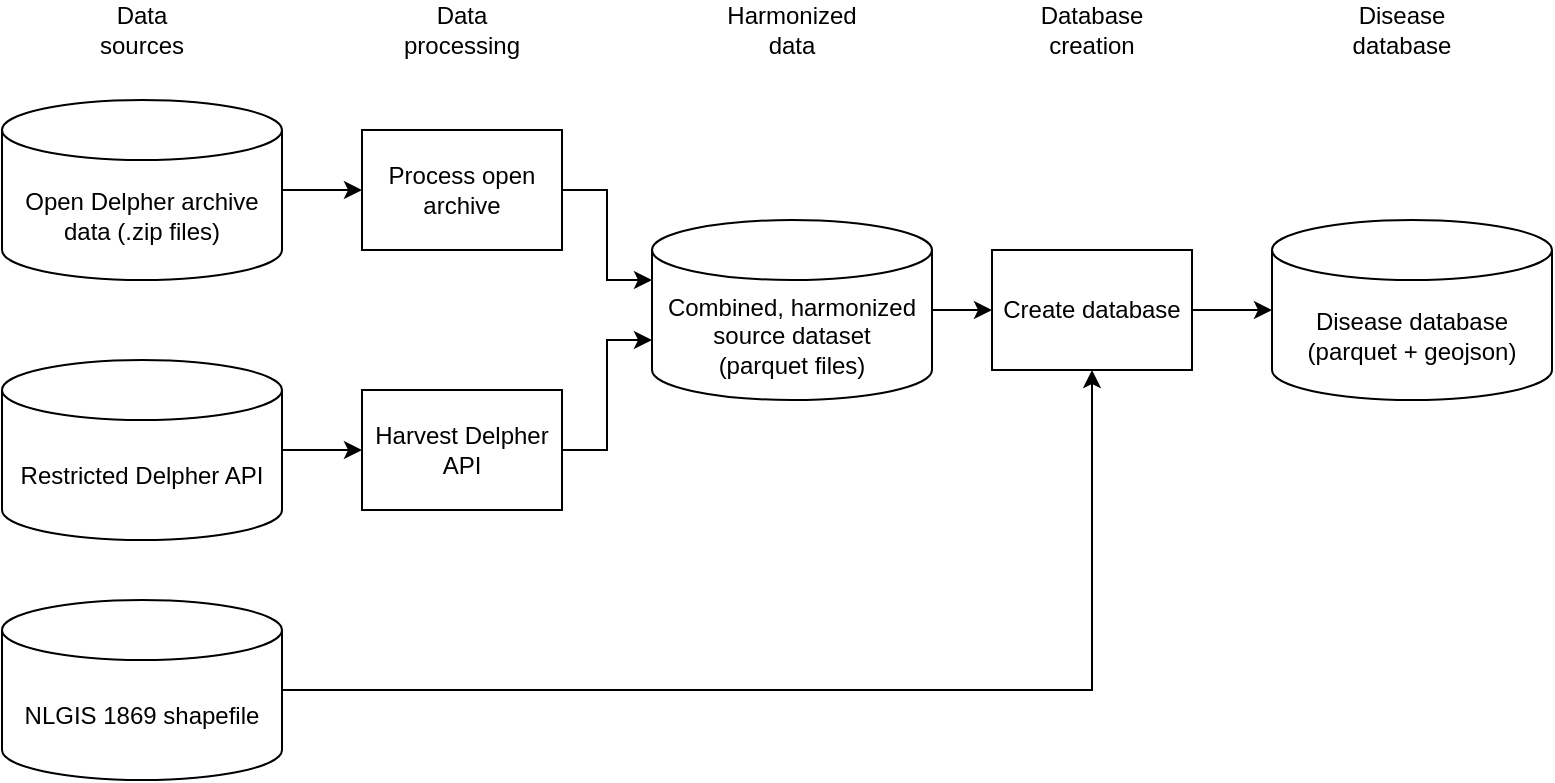 <mxfile version="27.0.1">
  <diagram name="Page-1" id="i2q3JjXMC0oDW4Wyp1vA">
    <mxGraphModel dx="1040" dy="733" grid="1" gridSize="10" guides="1" tooltips="1" connect="1" arrows="1" fold="1" page="1" pageScale="1" pageWidth="827" pageHeight="1169" math="0" shadow="0">
      <root>
        <mxCell id="0" />
        <mxCell id="1" parent="0" />
        <mxCell id="HIvPZfMPr3sV5mNNzheY-2" value="Data sources" style="text;html=1;align=center;verticalAlign=middle;whiteSpace=wrap;rounded=0;" vertex="1" parent="1">
          <mxGeometry x="66" y="40" width="60" height="30" as="geometry" />
        </mxCell>
        <mxCell id="HIvPZfMPr3sV5mNNzheY-11" style="edgeStyle=orthogonalEdgeStyle;rounded=0;orthogonalLoop=1;jettySize=auto;html=1;exitX=1;exitY=0.5;exitDx=0;exitDy=0;exitPerimeter=0;entryX=0;entryY=0.5;entryDx=0;entryDy=0;" edge="1" parent="1" source="HIvPZfMPr3sV5mNNzheY-4" target="HIvPZfMPr3sV5mNNzheY-6">
          <mxGeometry relative="1" as="geometry" />
        </mxCell>
        <mxCell id="HIvPZfMPr3sV5mNNzheY-4" value="Open Delpher archive data (.zip files)" style="shape=cylinder3;whiteSpace=wrap;html=1;boundedLbl=1;backgroundOutline=1;size=15;" vertex="1" parent="1">
          <mxGeometry x="26" y="90" width="140" height="90" as="geometry" />
        </mxCell>
        <mxCell id="HIvPZfMPr3sV5mNNzheY-14" style="edgeStyle=orthogonalEdgeStyle;rounded=0;orthogonalLoop=1;jettySize=auto;html=1;exitX=1;exitY=0.5;exitDx=0;exitDy=0;exitPerimeter=0;entryX=0;entryY=0.5;entryDx=0;entryDy=0;" edge="1" parent="1" source="HIvPZfMPr3sV5mNNzheY-5" target="HIvPZfMPr3sV5mNNzheY-7">
          <mxGeometry relative="1" as="geometry" />
        </mxCell>
        <mxCell id="HIvPZfMPr3sV5mNNzheY-5" value="Restricted Delpher API" style="shape=cylinder3;whiteSpace=wrap;html=1;boundedLbl=1;backgroundOutline=1;size=15;" vertex="1" parent="1">
          <mxGeometry x="26" y="220" width="140" height="90" as="geometry" />
        </mxCell>
        <mxCell id="HIvPZfMPr3sV5mNNzheY-6" value="Process open archive" style="rounded=0;whiteSpace=wrap;html=1;" vertex="1" parent="1">
          <mxGeometry x="206" y="105" width="100" height="60" as="geometry" />
        </mxCell>
        <mxCell id="HIvPZfMPr3sV5mNNzheY-7" value="Harvest Delpher API" style="rounded=0;whiteSpace=wrap;html=1;" vertex="1" parent="1">
          <mxGeometry x="206" y="235" width="100" height="60" as="geometry" />
        </mxCell>
        <mxCell id="HIvPZfMPr3sV5mNNzheY-16" style="edgeStyle=orthogonalEdgeStyle;rounded=0;orthogonalLoop=1;jettySize=auto;html=1;exitX=1;exitY=0.5;exitDx=0;exitDy=0;exitPerimeter=0;entryX=0;entryY=0.5;entryDx=0;entryDy=0;" edge="1" parent="1" source="HIvPZfMPr3sV5mNNzheY-8" target="HIvPZfMPr3sV5mNNzheY-9">
          <mxGeometry relative="1" as="geometry" />
        </mxCell>
        <mxCell id="HIvPZfMPr3sV5mNNzheY-8" value="&lt;div&gt;Combined, harmonized source dataset&lt;/div&gt;&lt;div&gt;(parquet files)&lt;/div&gt;" style="shape=cylinder3;whiteSpace=wrap;html=1;boundedLbl=1;backgroundOutline=1;size=15;" vertex="1" parent="1">
          <mxGeometry x="351" y="150" width="140" height="90" as="geometry" />
        </mxCell>
        <mxCell id="HIvPZfMPr3sV5mNNzheY-9" value="Create database" style="rounded=0;whiteSpace=wrap;html=1;" vertex="1" parent="1">
          <mxGeometry x="521" y="165" width="100" height="60" as="geometry" />
        </mxCell>
        <mxCell id="HIvPZfMPr3sV5mNNzheY-10" value="&lt;div&gt;Disease database &lt;br&gt;(parquet + geojson)&lt;/div&gt;" style="shape=cylinder3;whiteSpace=wrap;html=1;boundedLbl=1;backgroundOutline=1;size=15;" vertex="1" parent="1">
          <mxGeometry x="661" y="150" width="140" height="90" as="geometry" />
        </mxCell>
        <mxCell id="HIvPZfMPr3sV5mNNzheY-12" style="edgeStyle=orthogonalEdgeStyle;rounded=0;orthogonalLoop=1;jettySize=auto;html=1;exitX=1;exitY=0.5;exitDx=0;exitDy=0;entryX=0;entryY=0;entryDx=0;entryDy=30;entryPerimeter=0;" edge="1" parent="1" source="HIvPZfMPr3sV5mNNzheY-6" target="HIvPZfMPr3sV5mNNzheY-8">
          <mxGeometry relative="1" as="geometry" />
        </mxCell>
        <mxCell id="HIvPZfMPr3sV5mNNzheY-15" style="edgeStyle=orthogonalEdgeStyle;rounded=0;orthogonalLoop=1;jettySize=auto;html=1;exitX=1;exitY=0.5;exitDx=0;exitDy=0;entryX=0;entryY=0;entryDx=0;entryDy=60;entryPerimeter=0;" edge="1" parent="1" source="HIvPZfMPr3sV5mNNzheY-7" target="HIvPZfMPr3sV5mNNzheY-8">
          <mxGeometry relative="1" as="geometry" />
        </mxCell>
        <mxCell id="HIvPZfMPr3sV5mNNzheY-17" style="edgeStyle=orthogonalEdgeStyle;rounded=0;orthogonalLoop=1;jettySize=auto;html=1;exitX=1;exitY=0.5;exitDx=0;exitDy=0;entryX=0;entryY=0.5;entryDx=0;entryDy=0;entryPerimeter=0;" edge="1" parent="1" source="HIvPZfMPr3sV5mNNzheY-9" target="HIvPZfMPr3sV5mNNzheY-10">
          <mxGeometry relative="1" as="geometry" />
        </mxCell>
        <mxCell id="HIvPZfMPr3sV5mNNzheY-18" value="Data processing" style="text;html=1;align=center;verticalAlign=middle;whiteSpace=wrap;rounded=0;" vertex="1" parent="1">
          <mxGeometry x="226" y="40" width="60" height="30" as="geometry" />
        </mxCell>
        <mxCell id="HIvPZfMPr3sV5mNNzheY-20" value="Harmonized data" style="text;html=1;align=center;verticalAlign=middle;whiteSpace=wrap;rounded=0;" vertex="1" parent="1">
          <mxGeometry x="391" y="40" width="60" height="30" as="geometry" />
        </mxCell>
        <mxCell id="HIvPZfMPr3sV5mNNzheY-25" style="edgeStyle=orthogonalEdgeStyle;rounded=0;orthogonalLoop=1;jettySize=auto;html=1;exitX=1;exitY=0.5;exitDx=0;exitDy=0;exitPerimeter=0;entryX=0.5;entryY=1;entryDx=0;entryDy=0;" edge="1" parent="1" source="HIvPZfMPr3sV5mNNzheY-21" target="HIvPZfMPr3sV5mNNzheY-9">
          <mxGeometry relative="1" as="geometry" />
        </mxCell>
        <mxCell id="HIvPZfMPr3sV5mNNzheY-21" value="NLGIS 1869 shapefile" style="shape=cylinder3;whiteSpace=wrap;html=1;boundedLbl=1;backgroundOutline=1;size=15;" vertex="1" parent="1">
          <mxGeometry x="26" y="340" width="140" height="90" as="geometry" />
        </mxCell>
        <mxCell id="HIvPZfMPr3sV5mNNzheY-23" value="Database creation" style="text;html=1;align=center;verticalAlign=middle;whiteSpace=wrap;rounded=0;" vertex="1" parent="1">
          <mxGeometry x="541" y="40" width="60" height="30" as="geometry" />
        </mxCell>
        <mxCell id="HIvPZfMPr3sV5mNNzheY-26" value="Disease database" style="text;html=1;align=center;verticalAlign=middle;whiteSpace=wrap;rounded=0;" vertex="1" parent="1">
          <mxGeometry x="696" y="40" width="60" height="30" as="geometry" />
        </mxCell>
      </root>
    </mxGraphModel>
  </diagram>
</mxfile>
